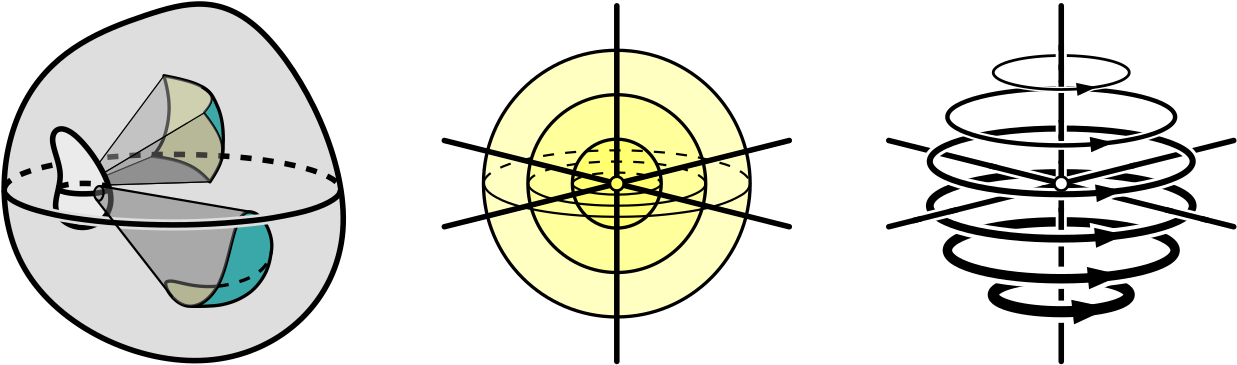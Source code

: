 <?xml version="1.0"?>
<!DOCTYPE ipe SYSTEM "ipe.dtd">
<ipe version="70107" creator="Ipe 7.1.8">
<info created="D:20130626142541" modified="D:20160304172357"/>
<ipestyle name="basic">
<symbol name="arrow/arc(spx)">
<path stroke="sym-stroke" fill="sym-stroke" pen="sym-pen">
0 0 m
-1 0.333 l
-1 -0.333 l
h
</path>
</symbol>
<symbol name="arrow/farc(spx)">
<path stroke="sym-stroke" fill="white" pen="sym-pen">
0 0 m
-1 0.333 l
-1 -0.333 l
h
</path>
</symbol>
<symbol name="mark/circle(sx)" transformations="translations">
<path fill="sym-stroke">
0.6 0 0 0.6 0 0 e
0.4 0 0 0.4 0 0 e
</path>
</symbol>
<symbol name="mark/disk(sx)" transformations="translations">
<path fill="sym-stroke">
0.6 0 0 0.6 0 0 e
</path>
</symbol>
<symbol name="mark/fdisk(sfx)" transformations="translations">
<group>
<path fill="sym-fill">
0.5 0 0 0.5 0 0 e
</path>
<path fill="sym-stroke" fillrule="eofill">
0.6 0 0 0.6 0 0 e
0.4 0 0 0.4 0 0 e
</path>
</group>
</symbol>
<symbol name="mark/box(sx)" transformations="translations">
<path fill="sym-stroke" fillrule="eofill">
-0.6 -0.6 m
0.6 -0.6 l
0.6 0.6 l
-0.6 0.6 l
h
-0.4 -0.4 m
0.4 -0.4 l
0.4 0.4 l
-0.4 0.4 l
h
</path>
</symbol>
<symbol name="mark/square(sx)" transformations="translations">
<path fill="sym-stroke">
-0.6 -0.6 m
0.6 -0.6 l
0.6 0.6 l
-0.6 0.6 l
h
</path>
</symbol>
<symbol name="mark/fsquare(sfx)" transformations="translations">
<group>
<path fill="sym-fill">
-0.5 -0.5 m
0.5 -0.5 l
0.5 0.5 l
-0.5 0.5 l
h
</path>
<path fill="sym-stroke" fillrule="eofill">
-0.6 -0.6 m
0.6 -0.6 l
0.6 0.6 l
-0.6 0.6 l
h
-0.4 -0.4 m
0.4 -0.4 l
0.4 0.4 l
-0.4 0.4 l
h
</path>
</group>
</symbol>
<symbol name="mark/cross(sx)" transformations="translations">
<group>
<path fill="sym-stroke">
-0.43 -0.57 m
0.57 0.43 l
0.43 0.57 l
-0.57 -0.43 l
h
</path>
<path fill="sym-stroke">
-0.43 0.57 m
0.57 -0.43 l
0.43 -0.57 l
-0.57 0.43 l
h
</path>
</group>
</symbol>
<symbol name="arrow/fnormal(spx)">
<path stroke="sym-stroke" fill="white" pen="sym-pen">
0 0 m
-1 0.333 l
-1 -0.333 l
h
</path>
</symbol>
<symbol name="arrow/pointed(spx)">
<path stroke="sym-stroke" fill="sym-stroke" pen="sym-pen">
0 0 m
-1 0.333 l
-0.8 0 l
-1 -0.333 l
h
</path>
</symbol>
<symbol name="arrow/fpointed(spx)">
<path stroke="sym-stroke" fill="white" pen="sym-pen">
0 0 m
-1 0.333 l
-0.8 0 l
-1 -0.333 l
h
</path>
</symbol>
<symbol name="arrow/linear(spx)">
<path stroke="sym-stroke" pen="sym-pen">
-1 0.333 m
0 0 l
-1 -0.333 l
</path>
</symbol>
<symbol name="arrow/fdouble(spx)">
<path stroke="sym-stroke" fill="white" pen="sym-pen">
0 0 m
-1 0.333 l
-1 -0.333 l
h
-1 0 m
-2 0.333 l
-2 -0.333 l
h
</path>
</symbol>
<symbol name="arrow/double(spx)">
<path stroke="sym-stroke" fill="sym-stroke" pen="sym-pen">
0 0 m
-1 0.333 l
-1 -0.333 l
h
-1 0 m
-2 0.333 l
-2 -0.333 l
h
</path>
</symbol>
<pen name="heavier" value="0.8"/>
<pen name="fat" value="1.2"/>
<pen name="ultrafat" value="2"/>
<symbolsize name="large" value="5"/>
<symbolsize name="small" value="2"/>
<symbolsize name="tiny" value="1.1"/>
<arrowsize name="large" value="10"/>
<arrowsize name="small" value="5"/>
<arrowsize name="tiny" value="3"/>
<color name="red" value="1 0 0"/>
<color name="green" value="0 1 0"/>
<color name="blue" value="0 0 1"/>
<color name="yellow" value="1 1 0"/>
<color name="orange" value="1 0.647 0"/>
<color name="gold" value="1 0.843 0"/>
<color name="purple" value="0.627 0.125 0.941"/>
<color name="gray" value="0.745"/>
<color name="brown" value="0.647 0.165 0.165"/>
<color name="navy" value="0 0 0.502"/>
<color name="pink" value="1 0.753 0.796"/>
<color name="seagreen" value="0.18 0.545 0.341"/>
<color name="turquoise" value="0.251 0.878 0.816"/>
<color name="violet" value="0.933 0.51 0.933"/>
<color name="darkblue" value="0 0 0.545"/>
<color name="darkcyan" value="0 0.545 0.545"/>
<color name="darkgray" value="0.663"/>
<color name="darkgreen" value="0 0.392 0"/>
<color name="darkmagenta" value="0.545 0 0.545"/>
<color name="darkorange" value="1 0.549 0"/>
<color name="darkred" value="0.545 0 0"/>
<color name="lightblue" value="0.678 0.847 0.902"/>
<color name="lightcyan" value="0.878 1 1"/>
<color name="lightgray" value="0.827"/>
<color name="lightgreen" value="0.565 0.933 0.565"/>
<color name="lightyellow" value="1 1 0.878"/>
<dashstyle name="dashed" value="[4] 0"/>
<dashstyle name="dotted" value="[1 3] 0"/>
<dashstyle name="dash dotted" value="[4 2 1 2] 0"/>
<dashstyle name="dash dot dotted" value="[4 2 1 2 1 2] 0"/>
<textsize name="large" value="\large"/>
<textsize name="small" value="\small"/>
<textsize name="tiny" value="\tiny"/>
<textsize name="Large" value="\Large"/>
<textsize name="LARGE" value="\LARGE"/>
<textsize name="huge" value="\huge"/>
<textsize name="Huge" value="\Huge"/>
<textsize name="footnote" value="\footnotesize"/>
<textstyle name="center" begin="\begin{center}" end="\end{center}"/>
<textstyle name="itemize" begin="\begin{itemize}" end="\end{itemize}"/>
<textstyle name="item" begin="\begin{itemize}\item{}" end="\end{itemize}"/>
<gridsize name="4 pts" value="4"/>
<gridsize name="8 pts (~3 mm)" value="8"/>
<gridsize name="16 pts (~6 mm)" value="16"/>
<gridsize name="32 pts (~12 mm)" value="32"/>
<gridsize name="10 pts (~3.5 mm)" value="10"/>
<gridsize name="20 pts (~7 mm)" value="20"/>
<gridsize name="14 pts (~5 mm)" value="14"/>
<gridsize name="28 pts (~10 mm)" value="28"/>
<gridsize name="56 pts (~20 mm)" value="56"/>
<anglesize name="90 deg" value="90"/>
<anglesize name="60 deg" value="60"/>
<anglesize name="45 deg" value="45"/>
<anglesize name="30 deg" value="30"/>
<anglesize name="22.5 deg" value="22.5"/>
<tiling name="falling" angle="-60" step="4" width="1"/>
<tiling name="rising" angle="30" step="4" width="1"/>
</ipestyle>
<ipestyle name="prueba">
<symbol name="arrow/arc(spx)">
<path stroke="sym-stroke" fill="sym-stroke" pen="sym-pen">
0 0 m
-1 0.333 l
-1 -0.333 l
h
</path>
</symbol>
<symbol name="arrow/farc(spx)">
<path stroke="sym-stroke" fill="white" pen="sym-pen">
0 0 m
-1 0.333 l
-1 -0.333 l
h
</path>
</symbol>
<symbol name="mark/circle(sx)" transformations="translations">
<path fill="sym-stroke">
0.6 0 0 0.6 0 0 e
0.4 0 0 0.4 0 0 e
</path>
</symbol>
<symbol name="mark/disk(sx)" transformations="translations">
<path fill="sym-stroke">
0.6 0 0 0.6 0 0 e
</path>
</symbol>
<symbol name="mark/fdisk(sfx)" transformations="translations">
<group>
<path fill="sym-fill">
0.5 0 0 0.5 0 0 e
</path>
<path fill="sym-stroke" fillrule="eofill">
0.6 0 0 0.6 0 0 e
0.4 0 0 0.4 0 0 e
</path>
</group>
</symbol>
<symbol name="mark/box(sx)" transformations="translations">
<path fill="sym-stroke" fillrule="eofill">
-0.6 -0.6 m
0.6 -0.6 l
0.6 0.6 l
-0.6 0.6 l
h
-0.4 -0.4 m
0.4 -0.4 l
0.4 0.4 l
-0.4 0.4 l
h
</path>
</symbol>
<symbol name="mark/square(sx)" transformations="translations">
<path fill="sym-stroke">
-0.6 -0.6 m
0.6 -0.6 l
0.6 0.6 l
-0.6 0.6 l
h
</path>
</symbol>
<symbol name="mark/fsquare(sfx)" transformations="translations">
<group>
<path fill="sym-fill">
-0.5 -0.5 m
0.5 -0.5 l
0.5 0.5 l
-0.5 0.5 l
h
</path>
<path fill="sym-stroke" fillrule="eofill">
-0.6 -0.6 m
0.6 -0.6 l
0.6 0.6 l
-0.6 0.6 l
h
-0.4 -0.4 m
0.4 -0.4 l
0.4 0.4 l
-0.4 0.4 l
h
</path>
</group>
</symbol>
<symbol name="mark/cross(sx)" transformations="translations">
<group>
<path fill="sym-stroke">
-0.43 -0.57 m
0.57 0.43 l
0.43 0.57 l
-0.57 -0.43 l
h
</path>
<path fill="sym-stroke">
-0.43 0.57 m
0.57 -0.43 l
0.43 -0.57 l
-0.57 0.43 l
h
</path>
</group>
</symbol>
<symbol name="arrow/fnormal(spx)">
<path stroke="sym-stroke" fill="white" pen="sym-pen">
0 0 m
-1 0.333 l
-1 -0.333 l
h
</path>
</symbol>
<symbol name="arrow/pointed(spx)">
<path stroke="sym-stroke" fill="sym-stroke" pen="sym-pen">
0 0 m
-1 0.333 l
-0.8 0 l
-1 -0.333 l
h
</path>
</symbol>
<symbol name="arrow/fpointed(spx)">
<path stroke="sym-stroke" fill="white" pen="sym-pen">
0 0 m
-1 0.333 l
-0.8 0 l
-1 -0.333 l
h
</path>
</symbol>
<symbol name="arrow/linear(spx)">
<path stroke="sym-stroke" pen="sym-pen">
-1 0.333 m
0 0 l
-1 -0.333 l
</path>
</symbol>
<symbol name="arrow/fdouble(spx)">
<path stroke="sym-stroke" fill="white" pen="sym-pen">
0 0 m
-1 0.333 l
-1 -0.333 l
h
-1 0 m
-2 0.333 l
-2 -0.333 l
h
</path>
</symbol>
<symbol name="arrow/double(spx)">
<path stroke="sym-stroke" fill="sym-stroke" pen="sym-pen">
0 0 m
-1 0.333 l
-1 -0.333 l
h
-1 0 m
-2 0.333 l
-2 -0.333 l
h
</path>
</symbol>
<pen name="heavier" value="0.8"/>
<pen name="fat" value="1.2"/>
<pen name="ultrafat" value="2"/>
<symbolsize name="large" value="5"/>
<symbolsize name="small" value="2"/>
<symbolsize name="tiny" value="1.1"/>
<arrowsize name="large" value="10"/>
<arrowsize name="small" value="5"/>
<arrowsize name="tiny" value="3"/>
<color name="red" value="1 0 0"/>
<color name="green" value="0 1 0"/>
<color name="blue" value="0 0 1"/>
<color name="yellow" value="1 1 0"/>
<color name="orange" value="1 0.647 0"/>
<color name="gold" value="1 0.843 0"/>
<color name="purple" value="0.627 0.125 0.941"/>
<color name="gray" value="0.745"/>
<color name="brown" value="0.647 0.165 0.165"/>
<color name="navy" value="0 0 0.502"/>
<color name="pink" value="1 0.753 0.796"/>
<color name="seagreen" value="0.18 0.545 0.341"/>
<color name="turquoise" value="0.251 0.878 0.816"/>
<color name="violet" value="0.933 0.51 0.933"/>
<color name="darkblue" value="0 0 0.545"/>
<color name="darkcyan" value="0 0.545 0.545"/>
<color name="darkgray" value="0.663"/>
<color name="darkgreen" value="0 0.392 0"/>
<color name="darkmagenta" value="0.545 0 0.545"/>
<color name="darkorange" value="1 0.549 0"/>
<color name="darkred" value="0.545 0 0"/>
<color name="lightblue" value="0.678 0.847 0.902"/>
<color name="lightcyan" value="0.878 1 1"/>
<color name="lightgray" value="0.827"/>
<color name="lightgreen" value="0.565 0.933 0.565"/>
<color name="lightyellow" value="1 1 0.878"/>
<color name="gray7" value="0.87"/>
<color name="azul" value="0.237 0.659 0.659"/>
<color name="amarillo" value="0.957 0.969 0.714"/>
<dashstyle name="dashed" value="[4] 0"/>
<dashstyle name="dotted" value="[1 3] 0"/>
<dashstyle name="dash dotted" value="[4 2 1 2] 0"/>
<dashstyle name="dash dot dotted" value="[4 2 1 2 1 2] 0"/>
<dashstyle name="medium dashed" value="[8] 0"/>
<dashstyle name="large dashed" value="[12] 0"/>
<dashstyle name="Large dashed" value="[16] 0"/>
<dashstyle name="large dotted" value="[2 4] 0"/>
<textsize name="large" value="\large"/>
<textsize name="small" value="\small"/>
<textsize name="tiny" value="\tiny"/>
<textsize name="Large" value="\Large"/>
<textsize name="LARGE" value="\LARGE"/>
<textsize name="huge" value="\huge"/>
<textsize name="Huge" value="\Huge"/>
<textsize name="footnote" value="\footnotesize"/>
<textstyle name="center" begin="\begin{center}" end="\end{center}"/>
<textstyle name="itemize" begin="\begin{itemize}" end="\end{itemize}"/>
<textstyle name="item" begin="\begin{itemize}\item{}" end="\end{itemize}"/>
<gridsize name="4 pts" value="4"/>
<gridsize name="8 pts (~3 mm)" value="8"/>
<gridsize name="16 pts (~6 mm)" value="16"/>
<gridsize name="32 pts (~12 mm)" value="32"/>
<gridsize name="10 pts (~3.5 mm)" value="10"/>
<gridsize name="20 pts (~7 mm)" value="20"/>
<gridsize name="14 pts (~5 mm)" value="14"/>
<gridsize name="28 pts (~10 mm)" value="28"/>
<gridsize name="56 pts (~20 mm)" value="56"/>
<anglesize name="90 deg" value="90"/>
<anglesize name="60 deg" value="60"/>
<anglesize name="45 deg" value="45"/>
<anglesize name="30 deg" value="30"/>
<anglesize name="22.5 deg" value="22.5"/>
<opacity name="10%" value="0.1"/>
<opacity name="20%" value="0.2"/>
<opacity name="30%" value="0.3"/>
<opacity name="40%" value="0.4"/>
<opacity name="50%" value="0.5"/>
<opacity name="60%" value="0.6"/>
<opacity name="70%" value="0.7"/>
<opacity name="80%" value="0.8"/>
<opacity name="90%" value="0.9"/>
<tiling name="falling" angle="-60" step="4" width="1"/>
<tiling name="rising" angle="30" step="4" width="1"/>
</ipestyle>
<page>
<layer name="alpha"/>
<view layers="alpha" active="alpha"/>
<path layer="alpha" matrix="1 0 0 1 176 0" stroke="black" pen="ultrafat" cap="1">
193.911 719.522 m
318.089 688.478 l
</path>
<path matrix="1 0 0 1 176 0" stroke="black" pen="ultrafat" cap="1">
193.911 688.478 m
318.089 719.522 l
</path>
<path matrix="1 0 0 1 176 0" stroke="black" pen="ultrafat" cap="1">
256 768 m
256 640 l
</path>
<group matrix="1 0 0 1 176 0">
<path matrix="0.51 0 0 0.51 125.44 325.36" stroke="white" pen="8">
48 0 0 12 256 664 e
</path>
<path matrix="1 0 0 1 0 -80" stroke="white" pen="8" join="0" arrow="normal/small">
264.985 738.307 m
267.052 738.539 l
</path>
</group>
<group matrix="1 0 0 1 176 0">
<path matrix="0.51 0 0 0.51 125.44 325.36" stroke="black" pen="4">
48 0 0 12 256 664 e
</path>
<path matrix="1 0 0 1 0 -80" stroke="black" pen="4" join="0" arrow="normal/small">
264.985 738.307 m
267.052 738.539 l
</path>
</group>
<group matrix="1 0 0 1 176 0">
<path matrix="0.854 0 0 0.854 37.376 78.784" stroke="white" pen="6.8">
48 0 0 12 256 704 e
</path>
<path matrix="1 0 0 1 0 -48" stroke="white" pen="6.8" join="0" arrow="normal/small">
268.356 718.229 m
272.291 718.596 l
</path>
</group>
<group matrix="1 0 0 1 176 0">
<path matrix="0.854 0 0 0.854 37.376 78.784" stroke="black" pen="3.4">
48 0 0 12 256 704 e
</path>
<path matrix="1 0 0 1 0 -48" stroke="black" pen="3.4" join="0" arrow="normal/small">
268.356 718.229 m
272.291 718.596 l
</path>
</group>
<group matrix="1 0 0 1 176 0">
<path matrix="0.986 0 0 0.986 3.584 1.856" stroke="white" pen="5.6">
48 0 0 12 256 704 e
</path>
<path matrix="1 0 0 1 0 -16" stroke="white" pen="5.6" join="0" arrow="normal/small">
271.998 700.864 m
274.555 701.115 l
</path>
</group>
<group matrix="1 0 0 1 176 0">
<path matrix="0.986 0 0 0.986 3.584 1.856" stroke="black" pen="2.8">
48 0 0 12 256 704 e
</path>
<path matrix="1 0 0 1 0 -16" stroke="black" pen="2.8" join="0" arrow="normal/small">
271.998 700.864 m
274.555 701.115 l
</path>
</group>
<path matrix="1 0 0 1 176 0" stroke="white" pen="4">
233.335 709.666 m
253.698 704.575 l
</path>
<path matrix="1 0 0 1 176 0" stroke="black" pen="ultrafat">
249.015 702.254 m
253.501 703.375 l
</path>
<path matrix="1 0 0 1 176 0" stroke="white" pen="4">
280.608 710.152 m
258.295 704.574 l
</path>
<path matrix="1 0 0 1 176 0" stroke="black" pen="ultrafat">
262.105 702.474 m
258.456 703.386 l
</path>
<group matrix="1 0 0 1 176 0">
<path stroke="white" pen="4.4">
47.328 0 0 11.832 256 712 e
</path>
<path stroke="white" pen="4.4" join="0" arrow="normal/small">
271.998 700.864 m
274.555 701.115 l
</path>
</group>
<group matrix="1 0 0 1 176 0">
<path stroke="black" pen="2.2">
47.328 0 0 11.832 256 712 e
</path>
<path stroke="black" pen="2.2" join="0" arrow="normal/small">
271.998 700.864 m
274.555 701.115 l
</path>
</group>
<group matrix="1 0 0 1 176 0">
<path matrix="0.854 0 0 0.854 37.376 126.784" stroke="white" pen="3.2">
48 0 0 12 256 704 e
</path>
<path stroke="white" pen="3.2" join="0" arrow="normal/small">
268.356 718.229 m
272.291 718.596 l
</path>
</group>
<group matrix="1 0 0 1 176 0">
<path matrix="0.854 0 0 0.854 37.376 126.784" stroke="black" pen="1.6">
48 0 0 12 256 704 e
</path>
<path stroke="black" pen="1.6" join="0" arrow="normal/small">
268.356 718.229 m
272.291 718.596 l
</path>
</group>
<path matrix="0.51 0 0 0.51 301.44 384.96" stroke="white" pen="2">
48 0 0 12 256 704 e
</path>
<path matrix="1 0 0 1 176 0" stroke="white" pen="2" join="0" arrow="normal/small">
264.985 738.307 m
267.052 738.539 l
</path>
<path matrix="0.51 0 0 0.51 301.44 384.96" stroke="black" pen="1">
48 0 0 12 256 704 e
</path>
<path matrix="1 0 0 1 176 0" stroke="black" pen="1" join="0" arrow="normal/small">
264.985 738.307 m
267.052 738.539 l
</path>
<path matrix="1 0 0 1 176 0" stroke="white" pen="4">
256 751.773 m
256 746.879 l
</path>
<path matrix="1 0 0 1 176 0" stroke="black" pen="ultrafat">
256 753.951 m
256 744.815 l
</path>
<path matrix="1 0 0 1 176 0" stroke="white" pen="4">
256 740.458 m
256 738.845 l
</path>
<path matrix="1 0 0 1 176 0" stroke="black" pen="ultrafat" cap="0" join="0">
256 741.082 m
256 738.871 l
256 739.012 l
</path>
<path matrix="1 0 0 1 176 0" stroke="white" pen="4">
256 725.604 m
256 721.78 l
</path>
<path matrix="1 0 0 1 176 0" stroke="black" pen="ultrafat">
256 726.933 m
256 720.244 l
</path>
<path matrix="1 0 0 1 176 0" stroke="white" pen="4">
256 711.174 m
256 706.384 l
</path>
<path matrix="1 0 0 1 176 0" stroke="black" pen="ultrafat">
256 712.261 m
256 706.469 l
</path>
<path matrix="1 0 0 1 176 0" stroke="white" pen="4">
256 693.682 m
256 688.055 l
</path>
<path matrix="1 0 0 1 176 0" stroke="black" pen="ultrafat">
256 695.309 m
256 687.362 l
256 687.362 l
</path>
<path matrix="1 0 0 1 176 0" stroke="white" pen="4">
205.658 691.415 m
215.299 693.825 l
</path>
<use matrix="1 0 0 1 176 0" name="mark/fdisk(sfx)" pos="256 704" size="large" stroke="black" fill="white"/>
<path matrix="1 0 0 1 176 0" stroke="black" pen="ultrafat">
202.44 690.61 m
218.518 694.63 l
</path>
<path matrix="1 0 0 1 176 0" stroke="black" pen="ultrafat">
282.778 710.694 m
258.507 704.627 l
</path>
<path matrix="1 0 0 1 176 0" stroke="white" pen="4">
296.214 693.947 m
306.349 691.413 l
</path>
<path matrix="1 0 0 1 176 0" stroke="black" pen="ultrafat">
293.412 694.647 m
308.863 690.784 l
</path>
<path matrix="1 0 0 1 176 0" stroke="black" pen="ultrafat">
230.109 710.473 m
253.698 704.575 l
</path>
<path matrix="1 0 0 1 16 0" fill="1 1 0.392" opacity="80%">
16 0 0 16 256 704 e
</path>
<path matrix="1 0 0 1 16 0" fill="1 1 0.392" opacity="40%">
32 0 0 32 256 704 e
</path>
<path matrix="1 0 0 1 16 0" fill="1 1 0.392" opacity="40%">
48 0 0 48 256 704 e
</path>
<path matrix="1 0 0 1 16 0" stroke="black" pen="heavier">
208.002 704.452 m
208.476 702.314
210.538 700.149
214.826 697.832
219.107 696.323
222.841 695.323
228.445 694.174
233.2 693.44
239.323 692.748
246.463 692.239
254.504 692.006
262.332 692.105
267.89 692.374
273.464 692.822
280.778 693.722
285.287 694.493
288.975 695.28
292.855 696.312
297.287 697.88
301.539 700.207
302.481 701.005
303.53 702.325
303.973 703.601
303.995 704.173 s
</path>
<path matrix="1 0 0 1 16 0" stroke="black" pen="fat">
48 0 0 48 256 704 e
</path>
<path matrix="1 0 0 1 16 0" stroke="black" dash="dashed" pen="heavier">
240.001 704.207 m
240.21 704.646
240.789 705.24
242.185 706.018
243.653 706.544
246.332 707.187
248.225 707.496
250.761 707.779
253.767 707.961
256.689 707.996
259.303 707.914
263.302 707.559
266.316 707.057
269.33 706.212
270.621 705.625
271.277 705.189
271.874 704.501
272 703.924 s
</path>
<path matrix="1 0 0 1 16 0" stroke="black" dash="dashed" pen="heavier">
224.004 704.128 m
224.224 704.945
225.267 706.229
226.732 707.234
228.336 708.021
230.598 708.865
233.531 709.684
237.184 710.471
241.083 711.078
245.044 711.516
249.055 711.809
252.901 711.962
259.592 711.949
264.583 711.707
268.086 711.407
271.316 711.024
273.413 710.712
276.939 710.05
279.597 709.404
283.052 708.273
285.499 707.1
287.319 705.642
287.785 704.927
288 703.961 s
</path>
<path matrix="1 0 0 1 16 0" stroke="black" dash="dashed" pen="heavier">
208.006 704.782 m
208.298 705.336
209.172 706.635
210.702 707.969
213.325 709.493
217.079 711.023
220.946 712.198
224.723 713.103
228.004 713.748
231.826 714.367
235.74 714.879
238.19 715.143
241.821 715.464
244.04 715.622
246.503 715.763
250.343 715.916
254.202 715.992
257.826 715.991
262.491 715.89
265.94 715.74
272.528 715.266
276.294 714.875
282.933 713.933
284.868 713.587
294.066 711.31
296.662 710.377
298.433 709.609
301.199 708.039
302.756 706.714
303.646 705.456
303.994 704.195 s
</path>
<path matrix="1 0 0 1 16 0" stroke="black" pen="ultrafat" cap="1">
256 768 m
256 640 l
</path>
<path matrix="1 0 0 1 16 0" stroke="black" pen="ultrafat" cap="1">
193.911 719.522 m
318.089 688.478 l
</path>
<path matrix="1 0 0 1 16 0" stroke="black" pen="ultrafat" cap="1">
193.911 688.478 m
318.089 719.522 l
</path>
<path matrix="1 0 0 1 16 0" stroke="black" pen="heavier">
240 704.019 m
240.087 703.585
240.41 703.101
240.987 702.617
242.49 701.857
244.036 701.344
246.63 700.758
249.776 700.315
253.086 700.067
256.166 700
259.42 700.092
263.247 700.434
265.804 700.839
268.523 701.51
270.366 702.239
271.593 703.104
271.889 703.53
272 704.02 s
</path>
<path matrix="1 0 0 1 16 0" stroke="black" pen="fat">
16 0 0 16 256 704 e
</path>
<path matrix="1 0 0 1 16 0" stroke="black" pen="fat">
32 0 0 32 256 704 e
</path>
<path matrix="1 0 0 1 16 0" stroke="black" pen="heavier">
224 704.026 m
224.326 702.861
225.274 701.765
226.875 700.686
229.648 699.461
231.618 698.819
235.328 697.893
239.038 697.216
242.717 696.722
247.732 696.272
253.253 696.03
260.381 696.075
265.469 696.358
270.722 696.897
275.282 697.615
279.652 698.611
283.063 699.731
285.772 701.067
286.911 701.93
287.718 702.89
288 704.024 s
</path>
<use matrix="1 0 0 1 16 0" name="mark/fdisk(sfx)" pos="256 704" size="large" stroke="black" fill="1 1 0.392"/>
<path matrix="0.66969 0 0 0.66969 -199.431 577.856" stroke="black" fill="gray7" pen="ultrafat">
453.213 281.569
376.86 250.264
363.88 128.863
493.68 70.0714
583.777 153.296
511.241 295.312 u
</path>
<path matrix="0.66969 0 0 0.66969 -204.615 551.932" stroke="black" fill="amarillo" pen="fat">
468.272 285.083
468.272 285.083
468.272 285.083
486.48 281.441
497 273.754
490.121 265.257
490.121 265.257
490.121 265.257
500.237 251.5
500.237 239.362
492.954 228.033
492.954 228.033
492.954 228.033
485.671 235.72
473.752 240.201
462.203 241.789
462.203 241.789
462.203 241.789
468.677 249.882
472.319 268.898 u
</path>
<path matrix="0.66969 0 0 0.66969 -204.615 551.932" stroke="black" fill="azul">
493.719 275.335
494.784 273.346
496.138 270.659
497.862 266.501
498.847 263.272
499.508 260.019
499.908 256.781
500.133 252.836
500.122 248.556
499.875 245.436
499.875 245.436
499.875 245.436
499.672 247.67
499.034 250.396
498.011 253.041
496.903 255.238
495.501 257.617
494.206 259.598
492.388 262.172
491.447 263.454
489.986 265.176
489.986 265.176
489.986 265.176
491.635 267.129
492.861 268.835
493.684 270.389
494.085 271.641
494.162 273.277
493.759 274.914 u
</path>
<path matrix="0.66969 0 0 0.66969 -199.431 577.856" stroke="black" dash="dashed" pen="ultrafat">
374.621 185.629 m
375.251 187.18
375.746 187.981
376.92 189.297
378.976 190.896
382.499 192.849
385.128 193.992
390.13 195.755
396.325 197.474
408.119 199.9
417.81 201.346
428.498 202.528
445.007 203.682
456.777 204.077
470.177 204.127
484.413 203.716
498.082 202.841
504.954 202.202
514.474 201.059
525.54 199.265
536.444 196.793
544.414 194.227
549.932 191.655
552.78 189.689
554.537 187.772
555.287 186.138 s
</path>
<path matrix="0.66969 0 0 0.66969 -197.336 581.58" stroke="gray7" pen="4">
406.236 218.062
393.378 208.679
405.541 187.132
394.073 166.975
415.62 154.117
437.514 172.883 u
</path>
<path matrix="0.66969 0 0 0.66969 -204.615 551.932" stroke="black" fill="gray7">
436.443 231.124 m
462.203 241.789 l
</path>
<path matrix="0.66969 0 0 0.66969 -204.615 551.932" stroke="black" fill="0.459" opacity="50%">
436.443 231.124
436.443 231.124
436.443 231.124
462.386 241.764
462.386 241.764
462.386 241.764
468.903 240.782
475.002 239.397
478.08 238.416
481.333 237.101
486.412 234.15
489.368 231.69
491.434 229.636
492.954 228.033
492.954 228.033
492.954 228.033
438.195 226.283
438.195 226.283
438.195 226.283
437.558 228.517 u
</path>
<path matrix="0.66969 0 0 0.66969 -204.615 551.932" stroke="black" fill="0.475" opacity="50%">
435.546 232.625
435.546 232.625
435.546 232.625
489.841 265.089
489.841 265.089
489.841 265.089
492.604 261.858
495.502 257.578
498.272 252.318
499.75 247.109
499.797 243.269
499.113 239.796
497.56 235.832
495.81 232.567
492.954 228.033
492.954 228.033
492.954 228.033
438.333 226.388
438.333 226.388
438.333 226.388
437.164 229.487 u
</path>
<path matrix="0.66969 0 0 0.66969 -204.615 551.932" stroke="black" fill="darkgray" opacity="50%">
432.897 237.535
432.897 237.535
432.897 237.535
468.272 285.083
468.272 285.083
468.272 285.083
474.03 283.917
481.007 282.185
485.131 280.793
488.444 279.276
491.402 277.254
493.533 275.005
494.09 272.186
493.403 269.889
491.495 267
490.373 265.567
489.708 265.01
489.814 265.073
489.814 265.073
435.546 232.625
435.546 232.625
435.546 232.625
434.414 235.129 u
</path>
<path matrix="0.66969 0 0 0.66969 -197.336 581.58" stroke="black" fill="0.921" pen="ultrafat">
406.236 218.062
393.378 208.679
405.541 187.132
394.073 166.975
415.62 154.117
437.514 172.883 u
</path>
<path matrix="0.66969 0 0 0.66969 -197.336 581.58" stroke="black" dash="dashed" pen="ultrafat">
400.75 180.502 m
400.821 180.832
400.896 181.187
402.262 181.506
403.031 181.769
405.094 182.263
408.49 182.736
414.129 183.002
419.416 182.783
423.048 182.314
426.116 181.521
427.205 180.981
427.716 180.473
427.785 179.965 s
</path>
<path matrix="0.66969 0 0 0.66969 -197.336 581.58" stroke="black" pen="ultrafat">
400.704 180.293 m
400.95 179.498
401.743 178.991
402.455 178.695
404.586 178.112
406.771 177.738
409.533 177.446
412.314 177.299
415.281 177.28
418.489 177.417
421.423 177.708
423.616 178.067
425.441 178.521
426.358 178.849
427.095 179.22
427.788 179.977
427.81 180.134 s
</path>
<path matrix="0.66969 0 0 0.66969 -204.615 551.932" stroke="black">
432.897 237.535 m
468.272 285.083 l
</path>
<path matrix="0.66969 0 0 0.66969 -204.615 551.932" stroke="black" fill="gray7">
438.333 226.388 m
492.954 228.033 l
</path>
<path matrix="0.66969 0 0 0.66969 -204.615 551.932" stroke="black" fill="gray7">
435.546 232.625 m
490.121 265.257 l
</path>
<path matrix="0.66969 0 0 0.66969 -204.615 551.932" stroke="black" pen="fat">
488.605 279.188 m
490.784 277.823
493.719 275.335
495.644 271.898
498.924 264.438
500.257 255.552
500.156 245.529
499.166 239.978 s
</path>
<path matrix="-0.51645 0 0 0.51645 212.832 637.362" stroke="black" fill="0.227 0.658 0.658" pen="fat">
182.147 43.5237
178.47 43.5074
175.796 43.5002
172.017 43.5461
166.151 43.816
160.761 44.4985
154.619 46.1221
150.722 47.6355
147.028 49.3957
142.747 51.9678
139.237 54.7624
136.788 57.2099
133.904 60.7274
131.463 64.4669
129.642 68.0924
128.241 71.8562
127.179 75.8505
126.23 81.3122
125.849 84.8762
126.006 88.8303
126.65 92.4534
128.412 97.6221
130.075 100.832
132.415 104.163
135.599 107.275
137.952 108.728
141.155 109.566
143.824 109.111
145.991 107.732
148.398 104.619
149.411 102.607
150.916 98.7323
151.952 95.4517
153.126 91.2207
154.171 87.1341
155.127 83.2828
156.188 79.0561
157.254 75.007
158.394 71.0107
159.69 66.9659
160.892 63.6976
162.23 60.5799
163.646 57.5327
165.966 54.0663
167.894 51.5688
169.567 49.7511
171.872 47.6948
173.899 46.2611
176.34 44.9519
177.98 44.3121
180.367 43.714
181.334 43.5833 u
</path>
<path matrix="-0.51645 0 0 0.51645 212.832 637.362" stroke="black" dash="dashed" pen="fat">
163.646 57.5327 m
161.045 57.8286
158.44 58.2178
154.746 58.9323
150.553 59.9898
145.443 61.6864
141.421 63.4159
137.505 65.5633
133.794 68.2576
131.103 70.9429
128.782 74.2494
127.722 76.3694
126.706 79.238
126.23 81.3122 s
</path>
<path matrix="-0.51645 0 0 0.51645 212.832 637.362" stroke="black" fill="0.956 0.968 0.713" pen="fat">
163.646 57.5327
167.828 57.2535
171.125 57.2125
175.853 57.4578
180.582 58.0513
183.319 58.5317
186.039 59.0903
189.431 59.8667
192.55 60.5995
196.045 61.2718
199.441 60.8932
200.086 59.5393
199.568 56.6727
198.091 53.668
196.371 51.1992
194.673 49.2591
192.555 47.3143
190.614 45.9137
187.843 44.4844
185.149 43.7156
183.105 43.5135
181.012 43.6196
178.178 44.2967
175.767 45.2201
172.813 46.9878
169.867 49.5236
167.727 51.8324
166.076 53.9836
163.646 57.5327 u
</path>
<path matrix="0.66969 0 0 0.66969 -204.615 551.932" fill="0.455" opacity="50%">
431.772 218.75
431.772 218.75
431.772 218.75
473.216 165.554
473.216 165.554
473.216 165.554
476.347 162.974
478.484 161.872
483.752 161.205
487.796 162.439
492.346 165.758
495.355 169.261
498.236 174.285
500.195 179.209
501.194 182.329
502.073 185.41
503.713 191.793
504.451 194.763
506.162 201.177
506.961 203.707
510.759 210.647
512.43 211.711
514.488 212.062
514.488 212.062
514.488 212.062
433.867 225.758
433.867 225.758
433.867 225.758
432.661 225.543
431.485 224.411
430.976 223.372
430.689 221.531
431.151 219.718 u
</path>
<path matrix="0.66969 0 0 0.66969 -199.431 577.856" stroke="gray7" pen="4">
380.53 178.411 m
385.509 176.106
391.728 174.011
401.844 171.529
410.609 169.939
424.184 168.153
436.305 167.083
451.057 166.323
465.599 166.093
478.325 166.298
493.546 167.063
510.177 168.634
518.112 169.718
532.127 172.37
539.604 174.369
546.649 176.946 s
</path>
<path matrix="0.66969 0 0 0.66969 -199.431 577.856" stroke="black" pen="ultrafat">
374.723 185.047 m
374.652 183.465
375.686 182.353
376.884 180.987
378.253 179.856
380.53 178.411
385.509 176.106
391.728 174.011
401.844 171.529
410.609 169.939
424.184 168.153
436.305 167.083
451.057 166.323
465.599 166.093
478.325 166.298
493.546 167.063
510.177 168.634
518.112 169.718
532.127 172.37
539.604 174.369
546.649 176.946
551.715 179.734
554.077 181.86
554.652 182.656
555.063 183.445
555.401 184.779 s
</path>
<path matrix="0.66969 0 0 0.66969 -204.615 551.932" stroke="black" pen="heavier">
433.867 225.758 m
515.153 211.825 l
</path>
<path matrix="0.66969 0 0 0.66969 -204.615 551.932" stroke="black" pen="heavier">
431.772 218.75 m
472.741 166.116 l
</path>
<path matrix="0.66969 0 0 0.66969 -204.615 551.932" stroke="black" pen="heavier">
435.227 226.085
431.81 225.891
429.811 220.926
433.422 216.284
436.388 221.12 u
</path>
</page>
</ipe>
